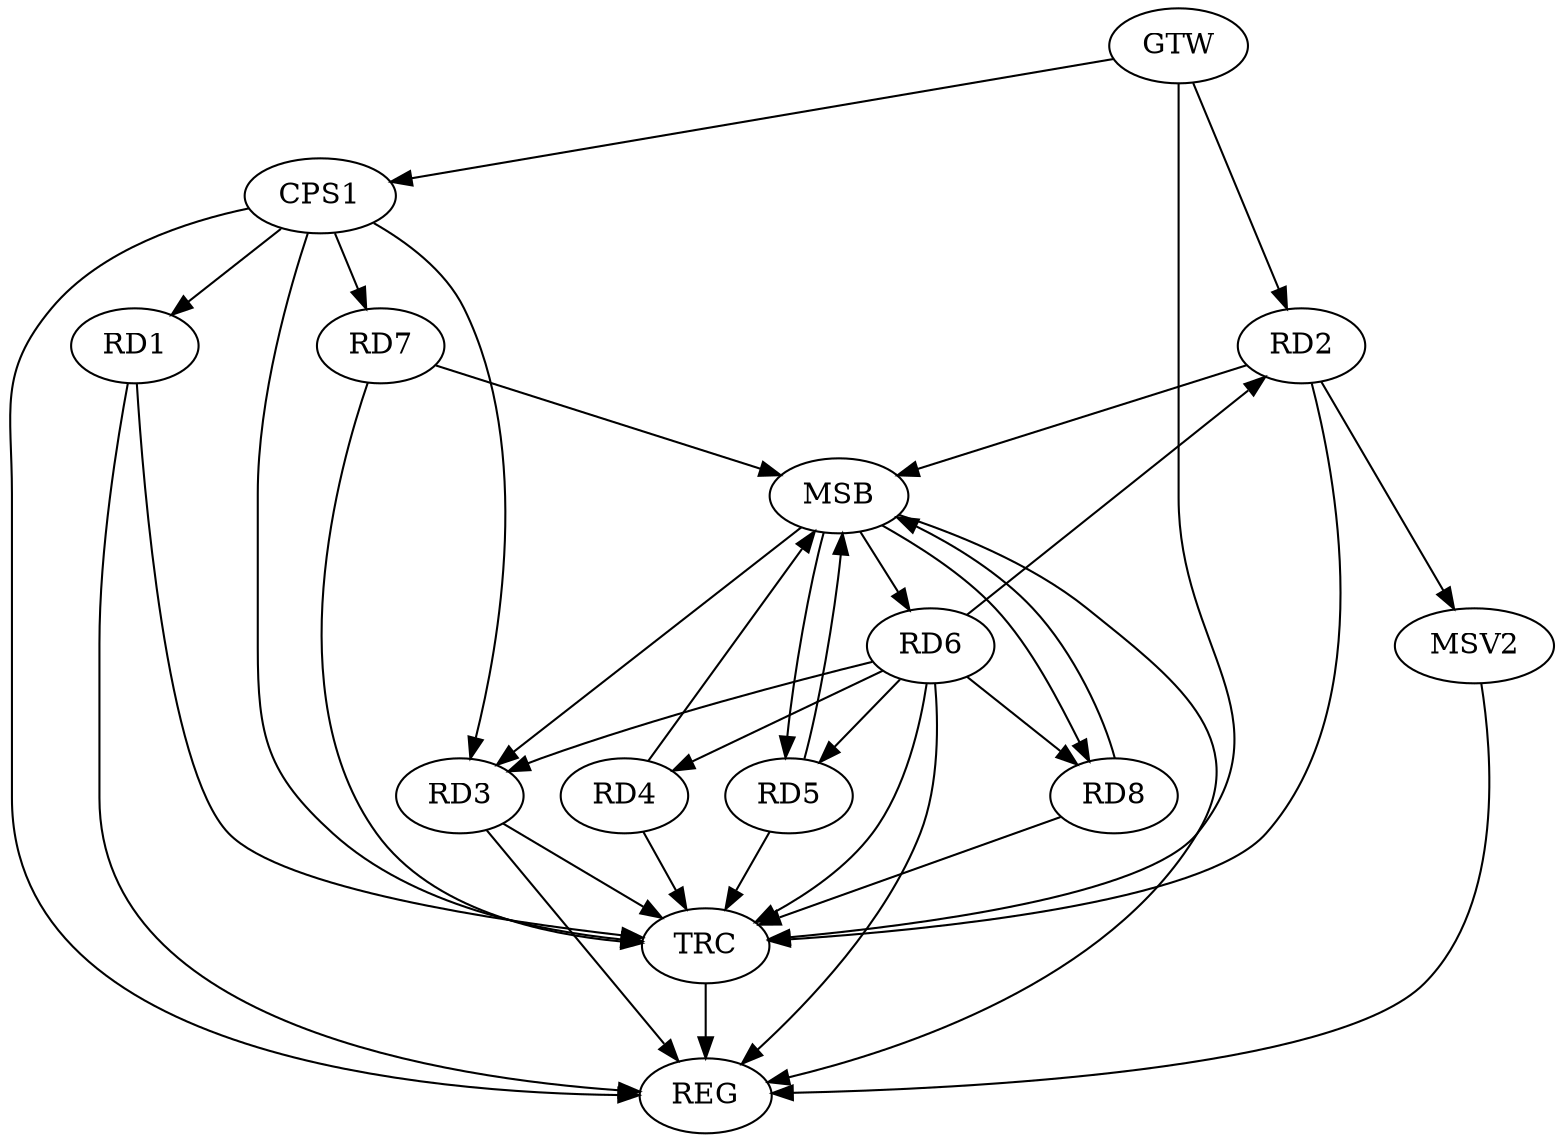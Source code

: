 strict digraph G {
  RD1 [ label="RD1" ];
  RD2 [ label="RD2" ];
  RD3 [ label="RD3" ];
  RD4 [ label="RD4" ];
  RD5 [ label="RD5" ];
  RD6 [ label="RD6" ];
  RD7 [ label="RD7" ];
  RD8 [ label="RD8" ];
  CPS1 [ label="CPS1" ];
  GTW [ label="GTW" ];
  REG [ label="REG" ];
  MSB [ label="MSB" ];
  TRC [ label="TRC" ];
  MSV2 [ label="MSV2" ];
  RD6 -> RD3;
  RD6 -> RD4;
  CPS1 -> RD1;
  CPS1 -> RD3;
  CPS1 -> RD7;
  GTW -> RD2;
  GTW -> CPS1;
  RD1 -> REG;
  RD3 -> REG;
  CPS1 -> REG;
  RD2 -> MSB;
  MSB -> RD5;
  MSB -> REG;
  RD4 -> MSB;
  MSB -> RD8;
  RD5 -> MSB;
  MSB -> RD3;
  RD7 -> MSB;
  RD8 -> MSB;
  MSB -> RD6;
  RD1 -> TRC;
  RD2 -> TRC;
  RD3 -> TRC;
  RD4 -> TRC;
  RD5 -> TRC;
  RD6 -> TRC;
  RD7 -> TRC;
  RD8 -> TRC;
  CPS1 -> TRC;
  GTW -> TRC;
  TRC -> REG;
  RD6 -> REG;
  RD6 -> RD5;
  RD6 -> RD2;
  RD6 -> RD8;
  RD2 -> MSV2;
  MSV2 -> REG;
}
